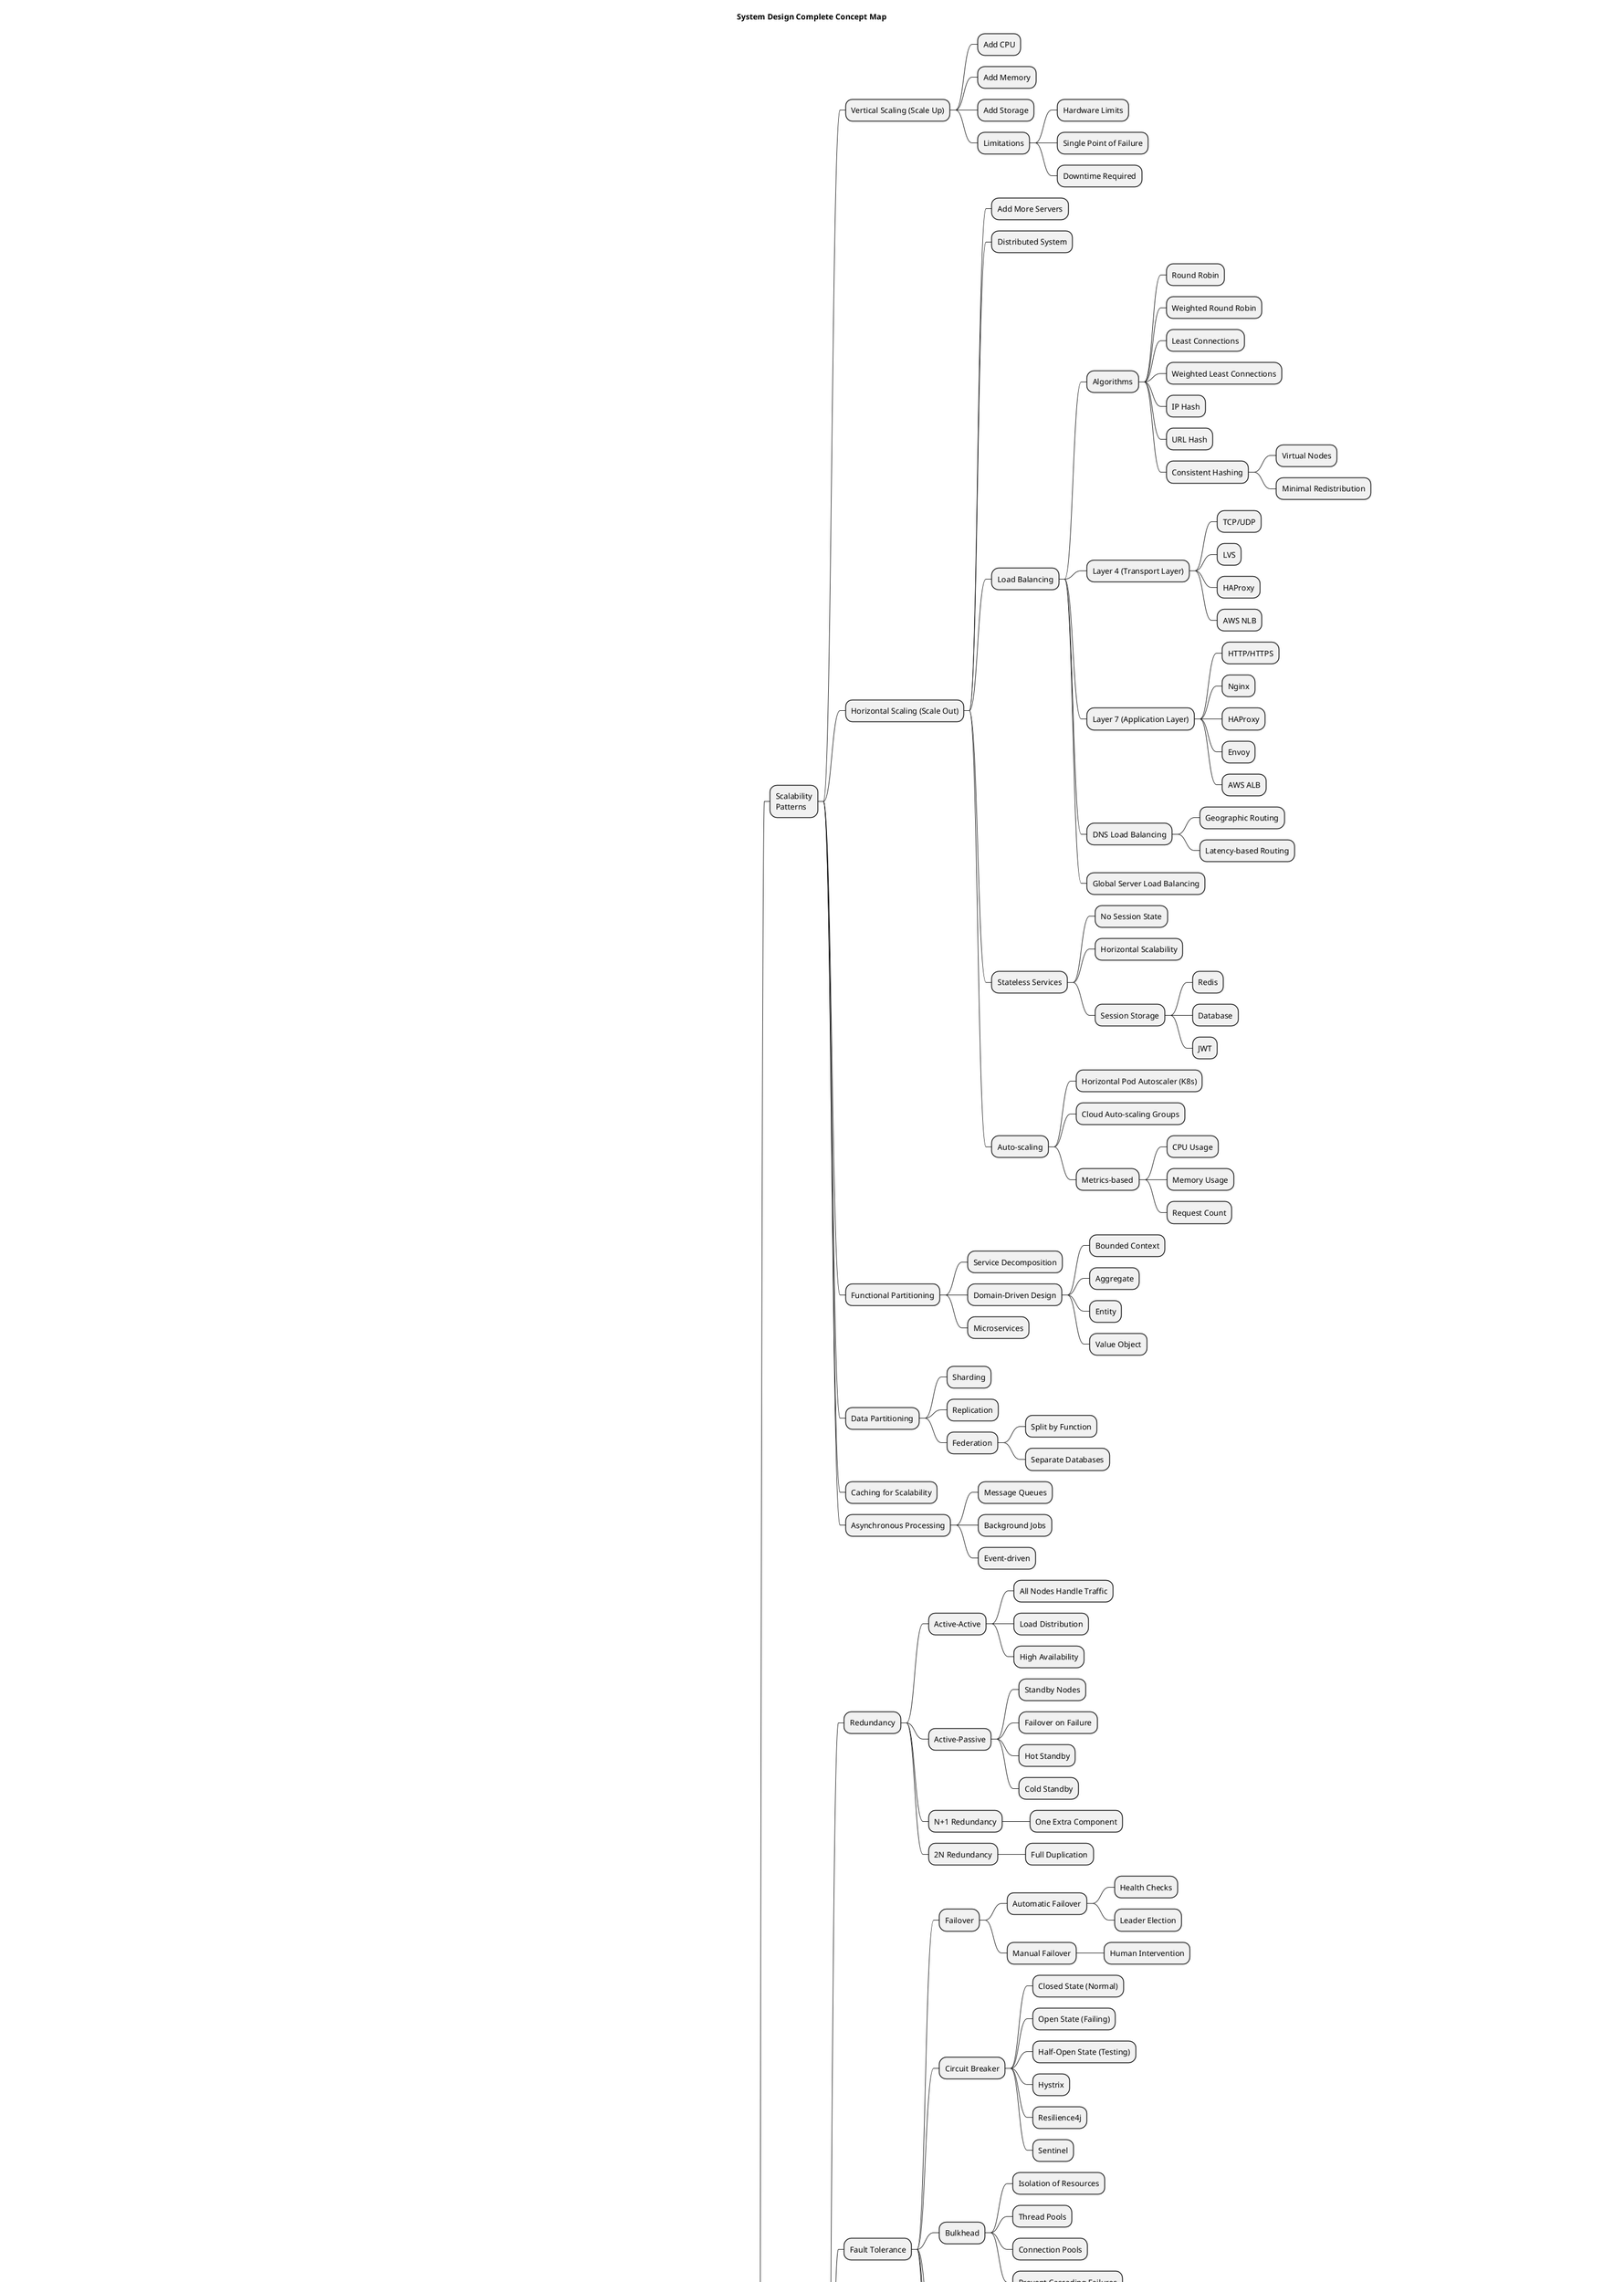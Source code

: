 @startmindmap

title System Design Complete Concept Map

* System Design

left side

** Architecture\nPatterns
*** Layered Architecture
**** Presentation Layer
**** Business Logic Layer
**** Data Access Layer
**** Persistence Layer
*** Microservices
**** Service Discovery
***** Consul
***** Eureka
***** Nacos
***** etcd
**** API Gateway
***** Kong
***** Spring Cloud Gateway
***** Zuul
**** Service Mesh
***** Istio
***** Linkerd
***** Envoy
**** Inter-Service Communication
***** REST
***** gRPC
***** Message Queue
*** Event-Driven Architecture
**** Event Sourcing
**** CQRS
**** Pub-Sub Pattern
**** Event Bus
*** Monolithic Architecture
**** Single Deployment Unit
**** Shared Database
**** Tight Coupling
*** Serverless Architecture
**** FaaS
***** AWS Lambda
***** Azure Functions
***** Google Cloud Functions
**** BaaS
**** Cold Start Problem
*** SOA (Service-Oriented)
*** Pipeline-Filter Architecture

** Communication\nPatterns
*** Synchronous Communication
**** HTTP/HTTPS
***** REST
****** GET/POST/PUT/DELETE
****** Stateless
****** Resource-based
***** GraphQL
****** Query Language
****** Single Endpoint
****** Over-fetching Solution
**** RPC
***** gRPC
****** Protocol Buffers
****** HTTP/2
****** Streaming Support
***** Apache Thrift
***** JSON-RPC
*** Asynchronous Communication
**** Message Queue
***** RabbitMQ
****** AMQP Protocol
****** Exchange Types
****** Durable Queues
***** Apache Kafka
****** Topic-based
****** Partition
****** Consumer Group
****** High Throughput
***** RocketMQ
***** ActiveMQ
**** Event Bus
**** Callback
**** Webhook
*** Streaming Communication
**** WebSocket
***** Full-duplex
***** Persistent Connection
***** Real-time Updates
**** Server-Sent Events (SSE)
***** Unidirectional
***** HTTP-based
**** HTTP Streaming
**** gRPC Streaming
***** Client Streaming
***** Server Streaming
***** Bidirectional Streaming
*** Request-Response Pattern
*** Fire-and-Forget Pattern
*** Request-Reply Pattern

** Data Storage\nSystems
*** Relational Database (SQL)
**** MySQL
***** InnoDB Engine
***** MVCC
***** Transaction Support
**** PostgreSQL
***** Advanced Features
***** JSONB Support
***** Full-text Search
**** Oracle
**** SQL Server
**** Scaling Strategies
***** Replication
****** Master-Slave
******* Read Scaling
******* Async Replication
****** Master-Master
******* Multi-write
******* Conflict Resolution
****** Multi-Master
***** Sharding (Partitioning)
****** Horizontal Sharding
******* Range-based
******* Hash-based
******* Geo-based
******* Directory-based
****** Vertical Sharding
******* By Column
******* By Table
****** Consistent Hashing
******* Virtual Nodes
******* Load Distribution
******* Minimal Rebalancing
***** Read-Write Splitting
****** Write to Master
****** Read from Replicas
****** Connection Routing
**** Indexing
***** B-Tree Index
***** B+ Tree Index
***** Hash Index
***** Full-text Index
***** Bitmap Index
***** Composite Index
**** Transactions
***** ACID Properties
****** Atomicity
****** Consistency
****** Isolation
****** Durability
***** Isolation Levels
****** Read Uncommitted
****** Read Committed
****** Repeatable Read
****** Serializable
*** NoSQL Databases
**** Key-Value Store
***** Redis
****** In-memory
****** Data Structures
******* String
******* List
******* Set
******* Sorted Set
******* Hash
******* Bitmap
******* HyperLogLog
****** Persistence
******* RDB
******* AOF
****** Replication
****** Cluster Mode
***** Memcached
****** Simple KV
****** LRU Eviction
****** Distributed Hash
***** DynamoDB
****** AWS Managed
****** Auto-scaling
***** Riak
**** Document Store
***** MongoDB
****** JSON-like Documents
****** Flexible Schema
****** Sharding Support
****** Replica Sets
****** Aggregation Pipeline
***** CouchDB
***** Couchbase
***** RavenDB
**** Column-Family Store
***** Cassandra
****** Wide-column
****** Distributed
****** Tunable Consistency
****** No Single Point of Failure
***** HBase
****** Hadoop Ecosystem
****** Strong Consistency
****** Real-time Read/Write
***** ScyllaDB
**** Graph Database
***** Neo4j
****** Nodes and Edges
****** Cypher Query Language
****** ACID Transactions
***** JanusGraph
***** Amazon Neptune
***** ArangoDB
**** Time-Series Database
***** InfluxDB
****** Optimized for Time-series
****** Downsampling
****** Retention Policies
***** TimescaleDB
****** PostgreSQL Extension
***** Prometheus
****** Metrics Storage
****** Pull-based
***** OpenTSDB
**** Search Engine
***** Elasticsearch
****** Inverted Index
****** Full-text Search
****** Distributed
****** Near Real-time
***** Apache Solr
***** Algolia
*** NewSQL
**** TiDB
***** Distributed SQL
***** MySQL Compatible
***** Horizontal Scaling
**** CockroachDB
***** PostgreSQL Compatible
***** Global Distribution
***** Serializable Isolation
**** Google Spanner
***** Global Consistency
***** TrueTime API
**** VoltDB
*** Object Storage
**** Amazon S3
***** Object-based
***** Highly Durable
***** Versioning
**** Google Cloud Storage
**** Azure Blob Storage
**** MinIO
***** Self-hosted
***** S3 Compatible
**** Ceph
*** Data Warehouse
**** Snowflake
**** Amazon Redshift
**** Google BigQuery
**** Apache Hive

** Caching\nStrategies
*** Cache Patterns
**** Cache Aside (Lazy Loading)
***** Read from Cache
***** On Miss, Read from DB
***** Write to Cache
***** Application Manages Cache
**** Read Through
***** Cache Layer Manages
***** Transparent to Application
**** Write Through
***** Write to Cache and DB
***** Synchronous
***** Strong Consistency
**** Write Behind (Write Back)
***** Write to Cache First
***** Async Write to DB
***** Better Performance
***** Risk of Data Loss
**** Refresh Ahead
***** Proactive Refresh
***** Predict Hot Data
*** Cache Levels
**** Client-side Cache
***** Browser Cache
****** HTTP Cache Headers
****** ETag
****** Cache-Control
****** Expires
***** Application Cache
****** Local Storage
****** Session Storage
****** IndexedDB
***** Mobile App Cache
**** CDN (Content Delivery Network)
***** Edge Servers
***** Geographic Distribution
***** Static Content
***** CloudFlare
***** Akamai
***** AWS CloudFront
***** Fastly
**** Application-level Cache
***** Local Cache
****** In-memory
****** Caffeine (Java)
****** Guava Cache
***** Distributed Cache
****** Redis
****** Memcached
****** Hazelcast
**** Database Cache
***** Query Cache
***** Buffer Pool
***** InnoDB Buffer Pool
***** Result Cache
*** Cache Problems
**** Cache Penetration
***** Query Non-existent Data
***** Solutions
****** Bloom Filter
****** Cache Null Values
****** Request Validation
**** Cache Breakdown (Hotspot Invalid)
***** Hot Key Expires
***** High Concurrent Requests
***** Solutions
****** Mutex Lock
****** Never Expire Hot Keys
****** Logical Expiration
**** Cache Avalanche
***** Mass Cache Expiration
***** Solutions
****** Random TTL
****** Cache Warm-up
****** Multi-level Cache
****** Circuit Breaker
**** Thundering Herd
***** Simultaneous Cache Miss
***** Solutions
****** Distributed Lock
****** Request Coalescing
*** Cache Eviction Policies
**** LRU (Least Recently Used)
**** LFU (Least Frequently Used)
**** FIFO (First In First Out)
**** TTL (Time To Live)
**** Random Replacement
**** ARC (Adaptive Replacement Cache)
*** Cache Consistency
**** Strong Consistency
***** Update DB then Delete Cache
***** Distributed Lock
**** Eventual Consistency
***** Delete Cache then Update DB
***** Delayed Double Delete
***** Binlog Subscription
****** Canal
****** Maxwell
*** Cache Metrics
**** Hit Rate
**** Miss Rate
**** Eviction Rate
**** Memory Usage
**** Latency

right side

** Scalability\nPatterns
*** Vertical Scaling (Scale Up)
**** Add CPU
**** Add Memory
**** Add Storage
**** Limitations
***** Hardware Limits
***** Single Point of Failure
***** Downtime Required
*** Horizontal Scaling (Scale Out)
**** Add More Servers
**** Distributed System
**** Load Balancing
***** Algorithms
****** Round Robin
****** Weighted Round Robin
****** Least Connections
****** Weighted Least Connections
****** IP Hash
****** URL Hash
****** Consistent Hashing
******* Virtual Nodes
******* Minimal Redistribution
***** Layer 4 (Transport Layer)
****** TCP/UDP
****** LVS
****** HAProxy
****** AWS NLB
***** Layer 7 (Application Layer)
****** HTTP/HTTPS
****** Nginx
****** HAProxy
****** Envoy
****** AWS ALB
***** DNS Load Balancing
****** Geographic Routing
****** Latency-based Routing
***** Global Server Load Balancing
**** Stateless Services
***** No Session State
***** Horizontal Scalability
***** Session Storage
****** Redis
****** Database
****** JWT
**** Auto-scaling
***** Horizontal Pod Autoscaler (K8s)
***** Cloud Auto-scaling Groups
***** Metrics-based
****** CPU Usage
****** Memory Usage
****** Request Count
*** Functional Partitioning
**** Service Decomposition
**** Domain-Driven Design
***** Bounded Context
***** Aggregate
***** Entity
***** Value Object
**** Microservices
*** Data Partitioning
**** Sharding
**** Replication
**** Federation
***** Split by Function
***** Separate Databases
*** Caching for Scalability
*** Asynchronous Processing
**** Message Queues
**** Background Jobs
**** Event-driven

** Reliability\nPatterns
*** Redundancy
**** Active-Active
***** All Nodes Handle Traffic
***** Load Distribution
***** High Availability
**** Active-Passive
***** Standby Nodes
***** Failover on Failure
***** Hot Standby
***** Cold Standby
**** N+1 Redundancy
***** One Extra Component
**** 2N Redundancy
***** Full Duplication
*** Fault Tolerance
**** Failover
***** Automatic Failover
****** Health Checks
****** Leader Election
***** Manual Failover
****** Human Intervention
**** Circuit Breaker
***** Closed State (Normal)
***** Open State (Failing)
***** Half-Open State (Testing)
***** Hystrix
***** Resilience4j
***** Sentinel
**** Bulkhead
***** Isolation of Resources
***** Thread Pools
***** Connection Pools
***** Prevent Cascading Failures
**** Timeout
***** Connection Timeout
***** Read Timeout
***** Prevent Hanging
**** Retry
***** Exponential Backoff
***** Jitter
***** Max Retry Attempts
***** Idempotency Required
**** Fallback
***** Default Response
***** Cached Data
***** Degraded Functionality
*** Degradation
**** Graceful Degradation
***** Core Features Continue
***** Non-critical Features Disabled
**** Feature Toggle
***** Dynamic Enable/Disable
***** A/B Testing
***** Gradual Rollout
**** Throttling
***** Reduce Load
***** Protect System
*** Rate Limiting
**** Algorithms
***** Token Bucket
****** Tokens Added at Fixed Rate
****** Burst Handling
****** Smooth Rate Limiting
***** Leaky Bucket
****** Fixed Output Rate
****** Queue-based
***** Fixed Window
****** Simple Counter
****** Window Reset
***** Sliding Window Log
****** Accurate
****** Memory Intensive
***** Sliding Window Counter
****** Hybrid Approach
****** Memory Efficient
**** Implementation
***** Application Level
***** API Gateway Level
***** Distributed Rate Limiting
****** Redis
****** Sliding Window in Redis
**** Strategies
***** Per User
***** Per IP
***** Per API Key
***** Global Limit
*** Monitoring and Observability
**** Metrics
***** Prometheus
****** Time-series Database
****** Pull-based
****** PromQL
***** Grafana
****** Visualization
****** Dashboards
****** Alerting
***** StatsD
***** Datadog
***** New Relic
**** Logging
***** ELK Stack
****** Elasticsearch (Storage)
****** Logstash (Processing)
****** Kibana (Visualization)
***** Fluentd
****** Log Collector
****** Unified Logging Layer
***** Splunk
***** Loki
****** Grafana's Log Solution
**** Distributed Tracing
***** Zipkin
****** Request Tracing
****** Span Collection
***** Jaeger
****** Uber's Solution
****** OpenTracing Compatible
***** AWS X-Ray
***** OpenTelemetry
****** Unified Standard
****** Vendor Agnostic
**** Alerting
***** PagerDuty
***** Opsgenie
***** VictorOps
***** Alert Rules
****** Threshold-based
****** Anomaly Detection
**** Health Checks
***** Liveness Probe
***** Readiness Probe
***** Startup Probe
*** Disaster Recovery
**** Backup
***** Full Backup
***** Incremental Backup
***** Differential Backup
**** Recovery Point Objective (RPO)
**** Recovery Time Objective (RTO)
**** Multi-region Deployment
**** Chaos Engineering
***** Chaos Monkey
***** Fault Injection

** Consistency\nModels
*** CAP Theorem
**** Consistency
***** All Nodes See Same Data
***** Strong Consistency
**** Availability
***** Every Request Gets Response
***** May Not Be Latest
**** Partition Tolerance
***** System Continues Despite Network Partition
**** Trade-offs
***** CP Systems
****** Consistency + Partition Tolerance
****** MongoDB (configurable)
****** HBase
****** Redis Cluster
***** AP Systems
****** Availability + Partition Tolerance
****** Cassandra
****** DynamoDB
****** Riak
***** CA Systems
****** Consistency + Availability
****** Traditional RDBMS (single node)
****** Not Practical in Distributed Systems
*** Consistency Models
**** Strong Consistency
***** Linearizability
****** Appears Atomic
****** Total Order
***** Sequential Consistency
****** Program Order Preserved
****** May Not Be Real-time
**** Weak Consistency
***** Best Effort
***** No Guarantees
**** Eventual Consistency
***** Converges Over Time
***** High Availability
***** BASE Model
****** Basically Available
****** Soft State
****** Eventual Consistency
***** Conflict Resolution
****** Last Write Wins (LWW)
******* Simple
******* May Lose Updates
****** Vector Clocks
******* Track Causality
******* Detect Conflicts
****** CRDTs (Conflict-free Replicated Data Types)
******* Automatically Merge
******* No Conflicts
**** Causal Consistency
***** Causally Related Operations Ordered
***** Concurrent Operations Unordered
**** Read-Your-Writes Consistency
***** See Own Updates
***** Session Consistency
**** Monotonic Reads
***** Never See Older Data
**** Monotonic Writes
***** Writes Ordered
*** Consensus Algorithms
**** Paxos
***** Complex Algorithm
***** Leader-based
***** Multiple Phases
**** Raft
***** Easier to Understand
***** Leader Election
****** Term-based
****** Majority Vote
***** Log Replication
****** AppendEntries RPC
****** Commit Index
***** Safety Properties
****** Election Safety
****** Leader Append-Only
****** Log Matching
***** etcd Implementation
***** Consul Implementation
**** ZAB (ZooKeeper Atomic Broadcast)
***** ZooKeeper's Algorithm
***** Similar to Paxos
**** Byzantine Fault Tolerance
***** PBFT
***** Blockchain Consensus
****** Proof of Work
****** Proof of Stake
*** Distributed Transactions
**** Two-Phase Commit (2PC)
***** Prepare Phase
***** Commit Phase
***** Coordinator
***** Participants
***** Blocking Protocol
***** Single Point of Failure
**** Three-Phase Commit (3PC)
***** CanCommit
***** PreCommit
***** DoCommit
***** Non-blocking
***** More Complex
**** Saga Pattern
***** Long-running Transactions
***** Compensating Transactions
***** Choreography
****** Event-driven
****** Decentralized
***** Orchestration
****** Central Coordinator
****** Explicit Control
**** TCC (Try-Confirm-Cancel)
***** Try Phase (Reserve)
***** Confirm Phase (Commit)
***** Cancel Phase (Rollback)
*** Distributed Coordination
**** ZooKeeper
***** Distributed Lock
***** Leader Election
***** Configuration Management
***** Naming Service
**** etcd
***** Key-Value Store
***** Raft-based
***** Kubernetes Backend
**** Consul
***** Service Discovery
***** Health Checking
***** KV Store
*** Distributed Lock
**** Redis-based
***** SETNX Command
***** Redlock Algorithm
****** Multiple Redis Instances
****** Majority Agreement
***** Expiration Handling
**** ZooKeeper-based
***** Ephemeral Nodes
***** Sequential Nodes
***** Watch Mechanism
**** Database-based
***** SELECT FOR UPDATE
***** Optimistic Locking
****** Version Number
****** CAS (Compare-and-Swap)
*** Distributed ID Generation
**** Snowflake
***** Twitter's Solution
***** 64-bit ID
****** Timestamp (41 bits)
****** Machine ID (10 bits)
****** Sequence (12 bits)
***** Time-ordered
***** Roughly Sortable
**** UUID
***** Universally Unique
***** 128-bit
***** Random-based
***** Not Sortable
**** Database Auto-increment
***** Single Point of Failure
***** Scalability Issues
**** Redis INCR
***** Atomic Operation
***** Need Persistence
**** Leaf (Meituan)
**** UidGenerator (Baidu)

** Data Processing\nPatterns
*** OLTP (Online Transaction Processing)
**** High Concurrency
**** Low Latency
**** Short Transactions
**** CRUD Operations
**** Row-oriented Storage
**** ACID Guarantees
**** Examples
***** E-commerce Orders
***** Banking Transactions
***** User Registration
*** OLAP (Online Analytical Processing)
**** Complex Queries
**** Data Aggregation
**** Long-running Queries
**** Column-oriented Storage
**** Read-heavy
**** Historical Data Analysis
**** Examples
***** Business Intelligence
***** Data Mining
***** Reporting
*** HTAP (Hybrid Transactional/Analytical Processing)
**** TiDB
**** SingleStore
*** Stream Processing
**** Real-time Processing
**** Continuous Data Flow
**** Event Time vs Processing Time
**** Windowing
***** Tumbling Window
****** Fixed Size
****** Non-overlapping
***** Sliding Window
****** Fixed Size
****** Overlapping
***** Session Window
****** Gap-based
****** Variable Size
**** Watermarks
***** Handle Late Data
***** Progress Tracking
**** Technologies
***** Apache Kafka Streams
****** Library
****** Exactly-once Semantics
****** Stateful Processing
***** Apache Flink
****** True Streaming
****** Event Time Processing
****** Savepoints
****** Low Latency
***** Apache Storm
****** Topology-based
****** At-least-once
***** Apache Spark Streaming
****** Micro-batch
****** DStream
***** Amazon Kinesis
*** Batch Processing
**** Large Data Volumes
**** Scheduled Jobs
**** High Throughput
**** High Latency Acceptable
**** Technologies
***** Apache Hadoop
****** MapReduce
******* Map Phase
******* Shuffle Phase
******* Reduce Phase
****** HDFS
******* Distributed File System
******* Replication
****** YARN
******* Resource Manager
***** Apache Spark
****** In-memory Processing
****** RDD (Resilient Distributed Dataset)
****** DataFrame API
****** Faster than MapReduce
***** Apache Hive
****** SQL on Hadoop
****** Data Warehouse
***** Presto
****** Distributed SQL Query
****** Interactive Queries
*** Lambda Architecture
**** Batch Layer
***** Historical Data
***** Complete and Accurate
**** Speed Layer
***** Real-time Data
***** Approximate Results
**** Serving Layer
***** Merge Results
***** Query Interface
**** Drawbacks
***** Complexity
***** Code Duplication
*** Kappa Architecture
**** Stream-only Processing
**** Single Pipeline
**** Reprocessing via Replay
**** Simpler than Lambda
*** ETL (Extract, Transform, Load)
**** Extract
***** Data Sources
**** Transform
***** Data Cleaning
***** Data Enrichment
***** Data Aggregation
**** Load
***** Data Warehouse
***** Data Lake
*** ELT (Extract, Load, Transform)
**** Load Raw Data First
**** Transform in Warehouse
**** Modern Approach

** Common Design\nProblems
*** Basic Level
**** URL Shortener (TinyURL)
***** Requirements
****** Shorten URL
****** Redirect
****** Custom Alias
****** Analytics
***** Design Points
****** Hash Function
******* MD5/SHA256
******* Base62 Encoding
****** Collision Handling
******* Check and Retry
******* Counter-based
****** Database Schema
****** Caching Strategy
****** Scale Estimation
******* 100M URLs/month
******* 100:1 Read/Write Ratio
**** Rate Limiter
***** Requirements
****** Limit Requests
****** Per User/IP/API
****** Distributed
***** Algorithms
****** Token Bucket
****** Leaky Bucket
****** Fixed Window
****** Sliding Window
***** Implementation
****** Redis + Lua
****** API Gateway
****** Application Level
***** Scale
****** Millions of Users
****** Low Latency
**** Consistent Hashing
***** Requirements
****** Distributed Cache
****** Minimal Rebalancing
***** Design
****** Hash Ring
****** Virtual Nodes
****** Replication
***** Use Cases
****** CDN
****** Distributed Cache
****** Load Balancing
**** Unique ID Generator
***** Requirements
****** Globally Unique
****** Sortable
****** 64-bit
***** Solutions
****** Snowflake
****** UUID
****** Database Sequence
****** Redis INCR
**** Distributed Cache
***** Requirements
****** High Performance
****** Scalability
****** Availability
***** Design
****** Sharding
****** Replication
****** Eviction Policy
****** Consistency
*** Intermediate Level
**** News Feed System (Twitter/Facebook)
***** Requirements
****** Post Updates
****** View Feed
****** Follow/Unfollow
****** Pagination
***** Design Points
****** Fanout Strategies
******* Fanout on Write (Push)
******** Pre-compute Feeds
******** Fast Reads
******** Slow Writes
******** Storage Overhead
******* Fanout on Read (Pull)
******** Compute on Demand
******** Slow Reads
******** Fast Writes
******* Hybrid Approach
******** Push for Normal Users
******** Pull for Celebrities
****** Feed Generation
******* Timeline Service
******* Fanout Service
******* Ranking Algorithm
****** Data Storage
******* Post Table
******* User Table
******* Follow Graph
******* Feed Cache (Redis)
****** Scale
******* 300M Users
******* 100M DAU
******* 10:1 Read/Write
**** Chat System (WhatsApp/Slack)
***** Requirements
****** One-on-One Chat
****** Group Chat
****** Online Presence
****** Message History
****** Delivered/Read Receipts
****** Push Notifications
****** File Sharing
***** Design Points
****** Real-time Communication
******* WebSocket
******* Long Polling (Fallback)
****** Message Flow
******* Client → Gateway → Chat Server → Client
****** Message Storage
******* MongoDB (Message History)
******* Cassandra (Alternative)
****** Online Presence
******* Redis (Online Users)
******* Heartbeat Mechanism
****** Group Chat
******* Message Fanout
******* Member List
****** Delivery Guarantees
******* At-least-once
******* Idempotency
****** Push Notifications
******* APNs (iOS)
******* FCM (Android)
****** Scalability
******* Partition by User ID
******* Message Queue
****** E2E Encryption
**** Notification System
***** Requirements
****** Push Notifications
****** Email
****** SMS
****** In-app
***** Design
****** Notification Service
****** Template Service
****** Rate Limiting
****** Priority Queue
****** Retry Mechanism
****** Analytics
**** Web Crawler
***** Requirements
****** Crawl Web Pages
****** Avoid Duplicates
****** Respect robots.txt
****** Distributed
***** Design
****** URL Frontier (Queue)
****** Fetcher
****** DNS Resolver
****** Content Parser
****** Content Storage
****** URL Deduplication
******* Bloom Filter
******* URL Seen Set
****** Politeness
******* Delay Between Requests
******* robots.txt
****** Freshness
******* Re-crawl Strategy
**** Typeahead Suggestion (Autocomplete)
***** Requirements
****** Fast Response (<100ms)
****** Relevant Results
****** Scalability
***** Design
****** Trie Data Structure
****** Caching
****** Data Collection
******* Query Logs
******* Popularity
****** Ranking
****** Real-time Updates
**** Top K Problem (Trending Topics)
***** Requirements
****** Top K Items
****** Real-time
****** Heavy Traffic
***** Design
****** Count-Min Sketch
****** Heavy Hitters
****** Stream Processing
****** Sliding Window
****** Distributed Counting
******* MapReduce
******* Spark
*** Advanced Level
**** Video Streaming Platform (YouTube/Netflix)
***** Requirements
****** Upload Video
****** Stream Video
****** Recommendations
****** Comments
****** Likes/Views
***** Design Points
****** Video Upload
******* Chunked Upload
******* Resumable Upload
****** Video Processing
******* Transcoding
******** Multiple Resolutions
******** Different Formats
******** Distributed Workers
******* Thumbnail Generation
******* Metadata Extraction
****** Video Storage
******* Object Storage (S3)
******* CDN Distribution
****** Video Streaming
******* Adaptive Bitrate (ABR)
******** HLS (HTTP Live Streaming)
******** DASH (Dynamic Adaptive Streaming)
******* Progressive Download
****** Recommendation System
******* Collaborative Filtering
******* Content-based Filtering
******* Deep Learning Models
****** Analytics
******* View Count
******* Watch Time
******* User Behavior
****** Scale
******* Petabytes of Videos
******* Billions of Views
******* CDN for Global Delivery
**** Search Engine (Google Simplified)
***** Requirements
****** Web Crawling
****** Indexing
****** Search Query
****** Ranking
***** Design Points
****** Web Crawler
******* Distributed Crawlers
******* URL Frontier
******* robots.txt
****** Indexing
******* Inverted Index
******** Term → Document List
******* Forward Index
******** Document → Terms
******* Distributed Index
******** Partition by Term
******** Partition by Document
****** Query Processing
******* Query Parser
******* Query Expansion
******* Spell Correction
****** Ranking
******* PageRank
******** Link Analysis
******** Importance Score
******* TF-IDF
******* BM25
******* Machine Learning Models
****** Storage
******* Distributed File System
******* Index Sharding
****** Caching
******* Query Cache
******* Result Cache
****** Scale
******* Billions of Pages
******* Millions of Queries/sec
**** Recommendation System (Netflix/Amazon)
***** Requirements
****** Personalized Recommendations
****** Real-time
****** Scalable
***** Design Points
****** Collaborative Filtering
******* User-based
******* Item-based
******* Matrix Factorization
****** Content-based Filtering
******* Feature Extraction
******* Similarity Calculation
****** Hybrid Approaches
******* Combine Multiple Models
****** Deep Learning
******* Neural Collaborative Filtering
******* Embedding
****** Online/Offline Architecture
******* Offline Training
******* Online Serving
******* Feature Store
****** A/B Testing
******* Experimentation Platform
******* Metrics Tracking
****** Cold Start Problem
******* New Users
******* New Items
******* Solutions
******** Popular Items
******** Demographic Info
******** Contextual Bandits
****** Evaluation Metrics
******* Precision/Recall
******* NDCG
******* Click-through Rate
**** Payment System (Stripe/PayPal)
***** Requirements
****** Process Payments
****** Strong Consistency
****** No Data Loss
****** Idempotency
****** Reconciliation
***** Design Points
****** Payment Flow
******* Checkout
******* Payment Gateway
******* Payment Service Provider
******* Bank
****** Idempotency
******* Idempotency Key
******* Prevent Duplicate Charges
****** Distributed Transaction
******* Saga Pattern
******* TCC Pattern
******* 2PC (Last Resort)
****** Reconciliation
******* Daily Reconciliation Job
******* Compare Internal vs External Records
******* Handle Discrepancies
****** Data Consistency
******* Strong Consistency Required
******* Double-entry Bookkeeping
****** Security
******* PCI DSS Compliance
******* Encryption
******* Tokenization
****** Retry Mechanism
******* Exponential Backoff
******* Max Retries
****** Fraud Detection
******* Rule Engine
******* Machine Learning
******* Real-time Scoring
****** Scale
******* Millions of Transactions/day
******* 99.99% Availability
******* Financial Accuracy
**** Ride-sharing System (Uber/Lyft)
***** Requirements
****** Request Ride
****** Match Driver
****** Real-time Tracking
****** ETA Calculation
****** Payment
****** Rating
***** Design Points
****** Geospatial Indexing
******* Geohash
******** Grid-based
******** Nearby Search
******* QuadTree
******** Hierarchical
******** Dynamic Updates
******* S2 Geometry (Google)
******** Hilbert Curve
******** Better Accuracy
****** Matching Algorithm
******* Find Nearby Drivers
******* Optimize for Distance/Time
******* Consider Driver Rating
******* Dispatch Service
****** Real-time Location Updates
******* WebSocket
******* Frequent Updates (4s)
******* Redis for Current Location
****** ETA Calculation
******* Route Service
******* Traffic Data
******* Historical Data
******* Google Maps API
****** Demand-Supply
******* Surge Pricing
******* Dynamic Pricing
******* Heatmaps
****** Trip Management
******* State Machine
******** Requested
******** Accepted
******** En Route
******** In Progress
******** Completed
****** Payment
******* Pre-authorization
******* Final Charge
******* Split Payment
****** Notification
******* Push Notifications
******* SMS
****** Scale
******* Millions of Rides/day
******* Real-time Processing
******* Global Coverage
**** Ticketing System (Ticketmaster)
***** Requirements
****** Browse Events
****** Book Tickets
****** Prevent Overselling
****** Handle High Traffic
****** Fair Distribution
***** Design Points
****** Inventory Management
******* Pessimistic Locking
******* Optimistic Locking
******* Distributed Lock
****** Queue System
******* Virtual Waiting Room
******* FIFO Queue
******* Token-based
****** Prevent Scalping
******* CAPTCHA
******* Rate Limiting
******* Identity Verification
****** Caching
******* Event Details
******* Seat Maps
****** Database Design
******* Event Table
******* Seat Table
******* Booking Table
******* Sharding by Event
****** Flash Sale Handling
******* Pre-warm Cache
******* Auto-scaling
******* Circuit Breaker
****** Scale
******* Millions of Users
******* Thousands of Events
******* High Concurrency

** Infrastructure\nComponents
*** Load Balancer
**** Hardware Load Balancer
***** F5 Networks
***** Citrix ADC
**** Software Load Balancer
***** Nginx
****** HTTP/HTTPS Load Balancing
****** Reverse Proxy
****** SSL Termination
****** Layer 7
***** HAProxy
****** Layer 4 and Layer 7
****** High Performance
****** TCP Load Balancing
***** LVS (Linux Virtual Server)
****** Layer 4
****** Kernel-level
****** High Performance
***** Envoy
****** Modern Proxy
****** Service Mesh
****** gRPC Support
**** Cloud Load Balancer
***** AWS ELB
****** ALB (Application)
****** NLB (Network)
****** CLB (Classic)
***** Google Cloud Load Balancing
***** Azure Load Balancer
**** Algorithms
***** Round Robin
***** Weighted Round Robin
***** Least Connections
***** IP Hash
***** Consistent Hashing
**** Features
***** Health Checks
****** Active Health Check
****** Passive Health Check
***** Session Persistence (Sticky Sessions)
***** SSL/TLS Termination
***** Connection Pooling
*** Reverse Proxy
**** Nginx
**** Apache HTTP Server
**** Varnish
***** HTTP Accelerator
***** Caching Proxy
*** API Gateway
**** Kong
***** Open Source
***** Plugin Architecture
***** OAuth2, JWT
**** Spring Cloud Gateway
***** Java-based
***** Spring Ecosystem
**** AWS API Gateway
**** Apigee (Google)
**** Azure API Management
**** Features
***** Authentication & Authorization
***** Rate Limiting
***** Request/Response Transformation
***** Protocol Translation
***** API Versioning
***** Analytics
***** Caching
*** Service Discovery
**** Consul
***** HashiCorp
***** Health Checking
***** KV Store
***** Multi-datacenter
**** Eureka
***** Netflix OSS
***** Spring Cloud Integration
***** Client-side Discovery
**** Nacos
***** Alibaba
***** Service Discovery + Config
***** Chinese Documentation
**** etcd
***** CoreOS
***** Raft-based
***** Kubernetes Backend
**** ZooKeeper
***** Apache
***** Coordination Service
***** Distributed Lock
**** Patterns
***** Client-side Discovery
****** Client Queries Registry
***** Server-side Discovery
****** Load Balancer Queries Registry
*** Configuration Management
**** Apollo (Ctrip)
***** Distributed Config Center
***** Real-time Updates
***** Audit Trail
**** Nacos
**** Spring Cloud Config
**** Consul
**** etcd
**** Features
***** Centralized Configuration
***** Environment-specific Configs
***** Dynamic Updates
***** Version Control
***** Rollback Support
*** Container Technologies
**** Docker
***** Container Runtime
***** Images
***** Dockerfile
***** Docker Compose
**** Containerd
***** Industry Standard Runtime
***** CNCF Project
**** Podman
***** Daemonless
***** Rootless Containers
*** Container Orchestration
**** Kubernetes (K8s)
***** Core Concepts
****** Pod
******* Smallest Deployable Unit
******* One or More Containers
****** Service
******* Stable Network Endpoint
******* Load Balancing
******* ClusterIP, NodePort, LoadBalancer
****** Deployment
******* Declarative Updates
******* Rolling Updates
******* Rollback
****** StatefulSet
******* Stateful Applications
******* Stable Network Identity
******* Persistent Storage
****** DaemonSet
******* One Pod per Node
******* System Daemons
****** Job / CronJob
******* Batch Processing
******* Scheduled Tasks
****** ConfigMap
******* Configuration Data
****** Secret
******* Sensitive Data
******* Base64 Encoded
****** PersistentVolume (PV)
****** PersistentVolumeClaim (PVC)
****** Ingress
******* HTTP/HTTPS Routing
******* External Access
****** Namespace
******* Virtual Clusters
******* Resource Isolation
***** Control Plane
****** API Server
****** etcd
****** Scheduler
****** Controller Manager
***** Node Components
****** Kubelet
****** Kube-proxy
****** Container Runtime
***** Networking
****** CNI (Container Network Interface)
******* Calico
******* Flannel
******* Weave
******* Cilium
***** Storage
****** CSI (Container Storage Interface)
***** Auto-scaling
****** Horizontal Pod Autoscaler (HPA)
******* CPU/Memory-based
******* Custom Metrics
****** Vertical Pod Autoscaler (VPA)
****** Cluster Autoscaler
***** Service Mesh
****** Istio
******* Traffic Management
******* Security
******* Observability
****** Linkerd
******* Lightweight
******* Simple
****** Consul Connect
**** Docker Swarm
***** Docker's Native Orchestration
***** Simpler than K8s
**** Apache Mesos
***** Datacenter OS
***** Marathon Framework
*** Object Storage
**** Amazon S3
***** Buckets
***** Objects
***** Versioning
***** Lifecycle Policies
***** S3 Standard
***** S3 IA (Infrequent Access)
***** S3 Glacier
**** Google Cloud Storage
**** Azure Blob Storage
**** MinIO
***** Self-hosted
***** S3-compatible
***** High Performance
**** Ceph
***** Distributed Storage
***** Object, Block, File
**** OpenStack Swift
*** CDN (Content Delivery Network)
**** CloudFlare
***** DDoS Protection
***** Web Application Firewall
***** Global Network
**** Akamai
***** Largest CDN
***** Enterprise
**** AWS CloudFront
***** Integrated with AWS
**** Fastly
***** Edge Computing
***** Real-time Purging
**** Features
***** Edge Caching
***** SSL/TLS
***** Compression
***** Image Optimization
***** Geo-routing
*** Message Queue
**** See Communication Patterns section
*** Workflow Orchestration
**** Apache Airflow
***** DAG-based
***** Python
***** Scheduling
**** Temporal
***** Uber's Solution
***** Workflow Engine
***** Durable Execution
**** Cadence
***** Uber
***** Predecessor to Temporal
**** AWS Step Functions
***** Serverless Workflow
*** API Management
**** Swagger/OpenAPI
***** API Documentation
***** Code Generation
**** Postman
***** API Development
***** Testing
***** Mock Servers
**** GraphQL
***** Query Language
***** Schema-based

** Security\nConsiderations
*** Authentication
**** Session-based Authentication
***** Server-side Sessions
***** Session ID in Cookie
***** Stateful
**** Token-based Authentication
***** JWT (JSON Web Token)
****** Header, Payload, Signature
****** Stateless
****** Self-contained
****** Expiration
***** OAuth 2.0
****** Authorization Framework
****** Third-party Access
****** Grant Types
******* Authorization Code
******* Implicit
******* Client Credentials
******* Resource Owner Password
***** OpenID Connect
****** Authentication Layer on OAuth 2.0
****** ID Token
**** API Key Authentication
***** Simple
***** API Key in Header
**** Multi-factor Authentication (MFA)
***** Something You Know (Password)
***** Something You Have (Phone)
***** Something You Are (Biometric)
**** Single Sign-On (SSO)
***** SAML
***** CAS
***** OAuth/OIDC
**** Biometric Authentication
*** Authorization
**** RBAC (Role-Based Access Control)
***** Roles
***** Permissions
***** User-Role Assignment
**** ABAC (Attribute-Based Access Control)
***** Policy-based
***** Contextual
***** Fine-grained
**** ACL (Access Control List)
***** Resource-based
***** Simple
**** Policy-based Authorization
***** Open Policy Agent (OPA)
*** Encryption
**** At Rest
***** Database Encryption
****** TDE (Transparent Data Encryption)
***** Disk Encryption
***** File Encryption
**** In Transit
***** TLS/SSL
****** HTTPS
****** Certificate Authority
****** Public Key Infrastructure
***** VPN
***** IPSec
**** End-to-End Encryption
***** Client Encryption
***** Zero-knowledge
**** Key Management
***** AWS KMS
***** HashiCorp Vault
***** Azure Key Vault
*** Common Vulnerabilities
**** SQL Injection
***** Parameterized Queries
***** ORM
***** Input Validation
**** XSS (Cross-Site Scripting)
***** Output Encoding
***** Content Security Policy
***** Sanitization
**** CSRF (Cross-Site Request Forgery)
***** CSRF Tokens
***** SameSite Cookies
**** DDoS (Distributed Denial of Service)
***** Rate Limiting
***** CDN
***** Web Application Firewall
**** Man-in-the-Middle
***** TLS/SSL
***** Certificate Pinning
**** Injection Attacks
***** Input Validation
***** Whitelisting
*** Security Best Practices
**** Principle of Least Privilege
**** Defense in Depth
**** Security by Design
**** Regular Security Audits
**** Penetration Testing
**** Security Monitoring
**** Incident Response Plan
**** Data Privacy
***** GDPR
***** CCPA
***** Data Anonymization

** Performance\nOptimization
*** Database Optimization
**** Query Optimization
***** Index Usage
***** Query Plan Analysis
***** Avoid N+1 Queries
***** Batch Queries
**** Index Optimization
***** Composite Indexes
***** Covering Indexes
***** Index Selectivity
**** Connection Pooling
***** Reuse Connections
***** HikariCP
***** c3p0
**** Denormalization
***** Trade-off
***** Reduce Joins
**** Partitioning
***** Range Partitioning
***** List Partitioning
***** Hash Partitioning
**** Read Replicas
***** Offload Read Traffic
**** Materialized Views
***** Pre-computed Results
*** Application Optimization
**** Code Profiling
***** Identify Bottlenecks
***** CPU Profiling
***** Memory Profiling
**** Memory Management
***** Garbage Collection Tuning
***** Object Pooling
***** Memory Leaks Prevention
**** Concurrency
***** Thread Pools
***** Async Processing
***** Non-blocking I/O
**** Algorithm Optimization
***** Time Complexity
***** Space Complexity
**** Lazy Loading
***** Load on Demand
**** Eager Loading
***** Prevent N+1
*** Network Optimization
**** Compression
***** Gzip
****** Text Compression
***** Brotli
****** Better Compression
***** Response Compression
**** Connection Management
***** Keep-Alive
***** Connection Pooling
**** Protocol Optimization
***** HTTP/2
****** Multiplexing
****** Server Push
****** Header Compression
***** HTTP/3 (QUIC)
****** UDP-based
****** Reduced Latency
**** Minimize Payload
***** JSON Minification
***** Remove Unused Fields
**** CDN Usage
***** Reduce Latency
***** Offload Origin
*** Frontend Optimization
**** Code Splitting
***** Lazy Load Modules
**** Minification
***** JavaScript
***** CSS
**** Image Optimization
***** Compression
***** WebP Format
***** Lazy Loading
***** Responsive Images
**** Browser Caching
***** Cache-Control Headers
**** Resource Bundling
***** Reduce HTTP Requests
*** Resource Optimization
**** CPU Optimization
***** Reduce Computation
***** Caching Results
**** Memory Optimization
***** Reduce Memory Footprint
***** Garbage Collection
**** I/O Optimization
***** Reduce Disk I/O
***** Buffering
**** Cost Optimization
***** Right-sizing Instances
***** Reserved Instances
***** Spot Instances
***** Auto-scaling

@endmindmap